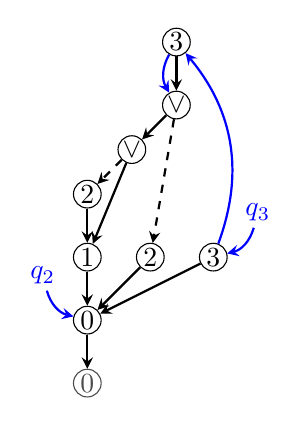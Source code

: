 \begin{tikzpicture}[node distance = 0.8cm,
  on grid,
  auto,
]

\tikzstyle{initial}= [black!70]
\tikzstyle{every state}=[inner sep=0pt, minimum size=10pt]

%%%%%%%%%%%%%%%%%%%%%%%%%%%%%%%% Nodes

\node (0') [state, initial] {$0$};
\node (0)  [state, above = of 0'] {$0$};
\node (1)  [state, above = of 0] {$1$};
\node (2l) [state, above = of 1] {$2$};
\node (2r) [state, above right = of 0, right = of 1] {$2$};
\node (v1) [state, above right = of 2l] {$\lor$};
\node (v2) [state, above right = of v1] {$\lor$};
\node (3l) [state, above = of v2] {$3$};
\node (3r) [state, right = of 2r] {$3$};

\path [-stealth, thick]
    (0) edge node {} (0')
    (1) edge node {} (0)
    (2l) edge node {} (1)
    (2r) edge node {} (0)
    (v1) edge [dashed] node {} (2l)
    (v1) edge node {} (1)
    (v2) edge [dashed] node {} (2r)
    (v2) edge node {} (v1)
    (3l) edge node {} (v2)
    (3r) edge node {} (0)
    ;

%%%%%%%%%%%%%%%%%%%%%%%%%%%%%%%% States/ul

\node (q2)  [state, above left= of 0, draw=none]   [color=blue] {$q_{2}$};
\node (q3)  [state, above right = of 3r, draw=none] [color=blue] {$q_{3}$};

\path [-stealth, thick, color=blue]
    (q2) edge [bend right] node {} (0)
    (q3) edge [bend left] node {} (3r)
    (3r) edge [bend right] node {} (3l)
    (3l) edge [bend right] node {} (v2)
    ;

\end{tikzpicture}
